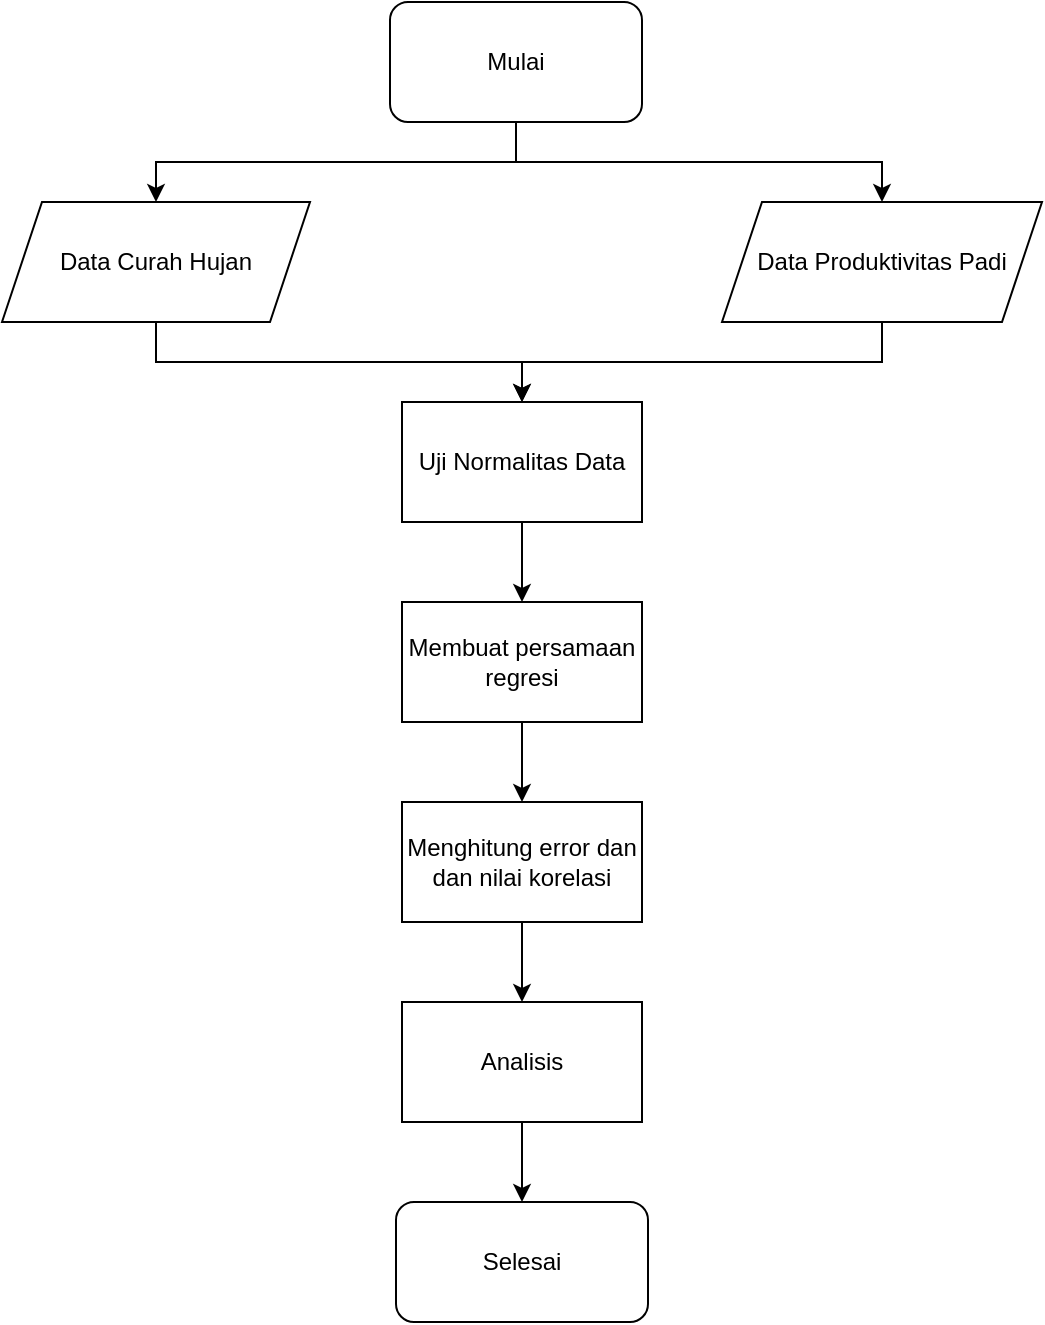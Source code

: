 <mxfile version="14.7.0" type="github">
  <diagram id="C5RBs43oDa-KdzZeNtuy" name="Page-1">
    <mxGraphModel dx="1422" dy="762" grid="1" gridSize="10" guides="1" tooltips="1" connect="1" arrows="1" fold="1" page="1" pageScale="1" pageWidth="827" pageHeight="1169" math="0" shadow="0">
      <root>
        <mxCell id="WIyWlLk6GJQsqaUBKTNV-0" />
        <mxCell id="WIyWlLk6GJQsqaUBKTNV-1" parent="WIyWlLk6GJQsqaUBKTNV-0" />
        <mxCell id="g_KmJhUlzKGuvMbL6MbF-19" style="edgeStyle=orthogonalEdgeStyle;rounded=0;orthogonalLoop=1;jettySize=auto;html=1;exitX=0.5;exitY=1;exitDx=0;exitDy=0;entryX=0.5;entryY=0;entryDx=0;entryDy=0;" parent="WIyWlLk6GJQsqaUBKTNV-1" source="g_KmJhUlzKGuvMbL6MbF-1" target="g_KmJhUlzKGuvMbL6MbF-3" edge="1">
          <mxGeometry relative="1" as="geometry" />
        </mxCell>
        <mxCell id="g_KmJhUlzKGuvMbL6MbF-21" style="edgeStyle=orthogonalEdgeStyle;rounded=0;orthogonalLoop=1;jettySize=auto;html=1;exitX=0.5;exitY=1;exitDx=0;exitDy=0;entryX=0.5;entryY=0;entryDx=0;entryDy=0;" parent="WIyWlLk6GJQsqaUBKTNV-1" source="g_KmJhUlzKGuvMbL6MbF-1" target="g_KmJhUlzKGuvMbL6MbF-2" edge="1">
          <mxGeometry relative="1" as="geometry" />
        </mxCell>
        <mxCell id="g_KmJhUlzKGuvMbL6MbF-1" value="Mulai" style="rounded=1;whiteSpace=wrap;html=1;" parent="WIyWlLk6GJQsqaUBKTNV-1" vertex="1">
          <mxGeometry x="354" y="80" width="126" height="60" as="geometry" />
        </mxCell>
        <mxCell id="g_KmJhUlzKGuvMbL6MbF-22" style="edgeStyle=orthogonalEdgeStyle;rounded=0;orthogonalLoop=1;jettySize=auto;html=1;exitX=0.5;exitY=1;exitDx=0;exitDy=0;entryX=0.5;entryY=0;entryDx=0;entryDy=0;" parent="WIyWlLk6GJQsqaUBKTNV-1" source="g_KmJhUlzKGuvMbL6MbF-2" target="g_KmJhUlzKGuvMbL6MbF-15" edge="1">
          <mxGeometry relative="1" as="geometry" />
        </mxCell>
        <mxCell id="g_KmJhUlzKGuvMbL6MbF-2" value="Data Curah Hujan" style="shape=parallelogram;perimeter=parallelogramPerimeter;whiteSpace=wrap;html=1;fixedSize=1;" parent="WIyWlLk6GJQsqaUBKTNV-1" vertex="1">
          <mxGeometry x="160" y="180" width="154" height="60" as="geometry" />
        </mxCell>
        <mxCell id="g_KmJhUlzKGuvMbL6MbF-23" style="edgeStyle=orthogonalEdgeStyle;rounded=0;orthogonalLoop=1;jettySize=auto;html=1;exitX=0.5;exitY=1;exitDx=0;exitDy=0;entryX=0.5;entryY=0;entryDx=0;entryDy=0;" parent="WIyWlLk6GJQsqaUBKTNV-1" source="g_KmJhUlzKGuvMbL6MbF-3" target="g_KmJhUlzKGuvMbL6MbF-15" edge="1">
          <mxGeometry relative="1" as="geometry" />
        </mxCell>
        <mxCell id="g_KmJhUlzKGuvMbL6MbF-3" value="Data Produktivitas Padi" style="shape=parallelogram;perimeter=parallelogramPerimeter;whiteSpace=wrap;html=1;fixedSize=1;" parent="WIyWlLk6GJQsqaUBKTNV-1" vertex="1">
          <mxGeometry x="520" y="180" width="160" height="60" as="geometry" />
        </mxCell>
        <mxCell id="g_KmJhUlzKGuvMbL6MbF-18" style="edgeStyle=orthogonalEdgeStyle;rounded=0;orthogonalLoop=1;jettySize=auto;html=1;exitX=0.5;exitY=1;exitDx=0;exitDy=0;entryX=0.5;entryY=0;entryDx=0;entryDy=0;" parent="WIyWlLk6GJQsqaUBKTNV-1" source="g_KmJhUlzKGuvMbL6MbF-15" target="g_KmJhUlzKGuvMbL6MbF-16" edge="1">
          <mxGeometry relative="1" as="geometry" />
        </mxCell>
        <mxCell id="g_KmJhUlzKGuvMbL6MbF-15" value="Uji Normalitas Data" style="rounded=0;whiteSpace=wrap;html=1;" parent="WIyWlLk6GJQsqaUBKTNV-1" vertex="1">
          <mxGeometry x="360" y="280" width="120" height="60" as="geometry" />
        </mxCell>
        <mxCell id="g_KmJhUlzKGuvMbL6MbF-28" style="edgeStyle=orthogonalEdgeStyle;rounded=0;orthogonalLoop=1;jettySize=auto;html=1;exitX=0.5;exitY=1;exitDx=0;exitDy=0;entryX=0.5;entryY=0;entryDx=0;entryDy=0;" parent="WIyWlLk6GJQsqaUBKTNV-1" source="g_KmJhUlzKGuvMbL6MbF-16" target="g_KmJhUlzKGuvMbL6MbF-24" edge="1">
          <mxGeometry relative="1" as="geometry" />
        </mxCell>
        <mxCell id="g_KmJhUlzKGuvMbL6MbF-16" value="Membuat persamaan regresi" style="rounded=0;whiteSpace=wrap;html=1;" parent="WIyWlLk6GJQsqaUBKTNV-1" vertex="1">
          <mxGeometry x="360" y="380" width="120" height="60" as="geometry" />
        </mxCell>
        <mxCell id="g_KmJhUlzKGuvMbL6MbF-29" style="edgeStyle=orthogonalEdgeStyle;rounded=0;orthogonalLoop=1;jettySize=auto;html=1;exitX=0.5;exitY=1;exitDx=0;exitDy=0;entryX=0.5;entryY=0;entryDx=0;entryDy=0;" parent="WIyWlLk6GJQsqaUBKTNV-1" source="g_KmJhUlzKGuvMbL6MbF-24" target="g_KmJhUlzKGuvMbL6MbF-25" edge="1">
          <mxGeometry relative="1" as="geometry" />
        </mxCell>
        <mxCell id="g_KmJhUlzKGuvMbL6MbF-24" value="Menghitung error dan dan nilai korelasi&lt;span style=&quot;color: rgba(0 , 0 , 0 , 0) ; font-family: monospace ; font-size: 0px&quot;&gt;%3CmxGraphModel%3E%3Croot%3E%3CmxCell%20id%3D%220%22%2F%3E%3CmxCell%20id%3D%221%22%20parent%3D%220%22%2F%3E%3CmxCell%20id%3D%222%22%20value%3D%22Membuat%20persamaan%20regresi%20kuadratik%22%20style%3D%22rounded%3D0%3BwhiteSpace%3Dwrap%3Bhtml%3D1%3B%22%20vertex%3D%221%22%20parent%3D%221%22%3E%3CmxGeometry%20x%3D%22360%22%20y%3D%22380%22%20width%3D%22120%22%20height%3D%2260%22%20as%3D%22geometry%22%2F%3E%3C%2FmxCell%3E%3C%2Froot%3E%3C%2FmxGraphModel%3E&lt;/span&gt;" style="rounded=0;whiteSpace=wrap;html=1;" parent="WIyWlLk6GJQsqaUBKTNV-1" vertex="1">
          <mxGeometry x="360" y="480" width="120" height="60" as="geometry" />
        </mxCell>
        <mxCell id="g_KmJhUlzKGuvMbL6MbF-30" style="edgeStyle=orthogonalEdgeStyle;rounded=0;orthogonalLoop=1;jettySize=auto;html=1;exitX=0.5;exitY=1;exitDx=0;exitDy=0;" parent="WIyWlLk6GJQsqaUBKTNV-1" source="g_KmJhUlzKGuvMbL6MbF-25" target="g_KmJhUlzKGuvMbL6MbF-27" edge="1">
          <mxGeometry relative="1" as="geometry" />
        </mxCell>
        <mxCell id="g_KmJhUlzKGuvMbL6MbF-25" value="Analisis" style="rounded=0;whiteSpace=wrap;html=1;" parent="WIyWlLk6GJQsqaUBKTNV-1" vertex="1">
          <mxGeometry x="360" y="580" width="120" height="60" as="geometry" />
        </mxCell>
        <mxCell id="g_KmJhUlzKGuvMbL6MbF-27" value="Selesai" style="rounded=1;whiteSpace=wrap;html=1;" parent="WIyWlLk6GJQsqaUBKTNV-1" vertex="1">
          <mxGeometry x="357" y="680" width="126" height="60" as="geometry" />
        </mxCell>
      </root>
    </mxGraphModel>
  </diagram>
</mxfile>
